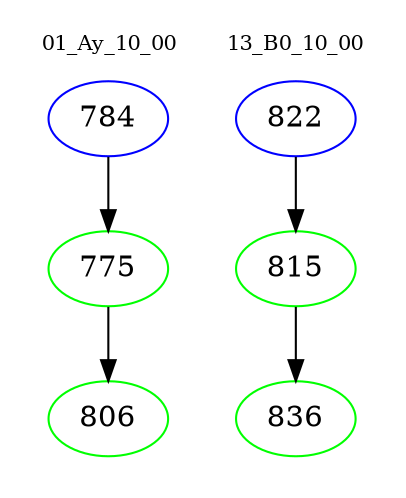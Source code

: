digraph{
subgraph cluster_0 {
color = white
label = "01_Ay_10_00";
fontsize=10;
T0_784 [label="784", color="blue"]
T0_784 -> T0_775 [color="black"]
T0_775 [label="775", color="green"]
T0_775 -> T0_806 [color="black"]
T0_806 [label="806", color="green"]
}
subgraph cluster_1 {
color = white
label = "13_B0_10_00";
fontsize=10;
T1_822 [label="822", color="blue"]
T1_822 -> T1_815 [color="black"]
T1_815 [label="815", color="green"]
T1_815 -> T1_836 [color="black"]
T1_836 [label="836", color="green"]
}
}
